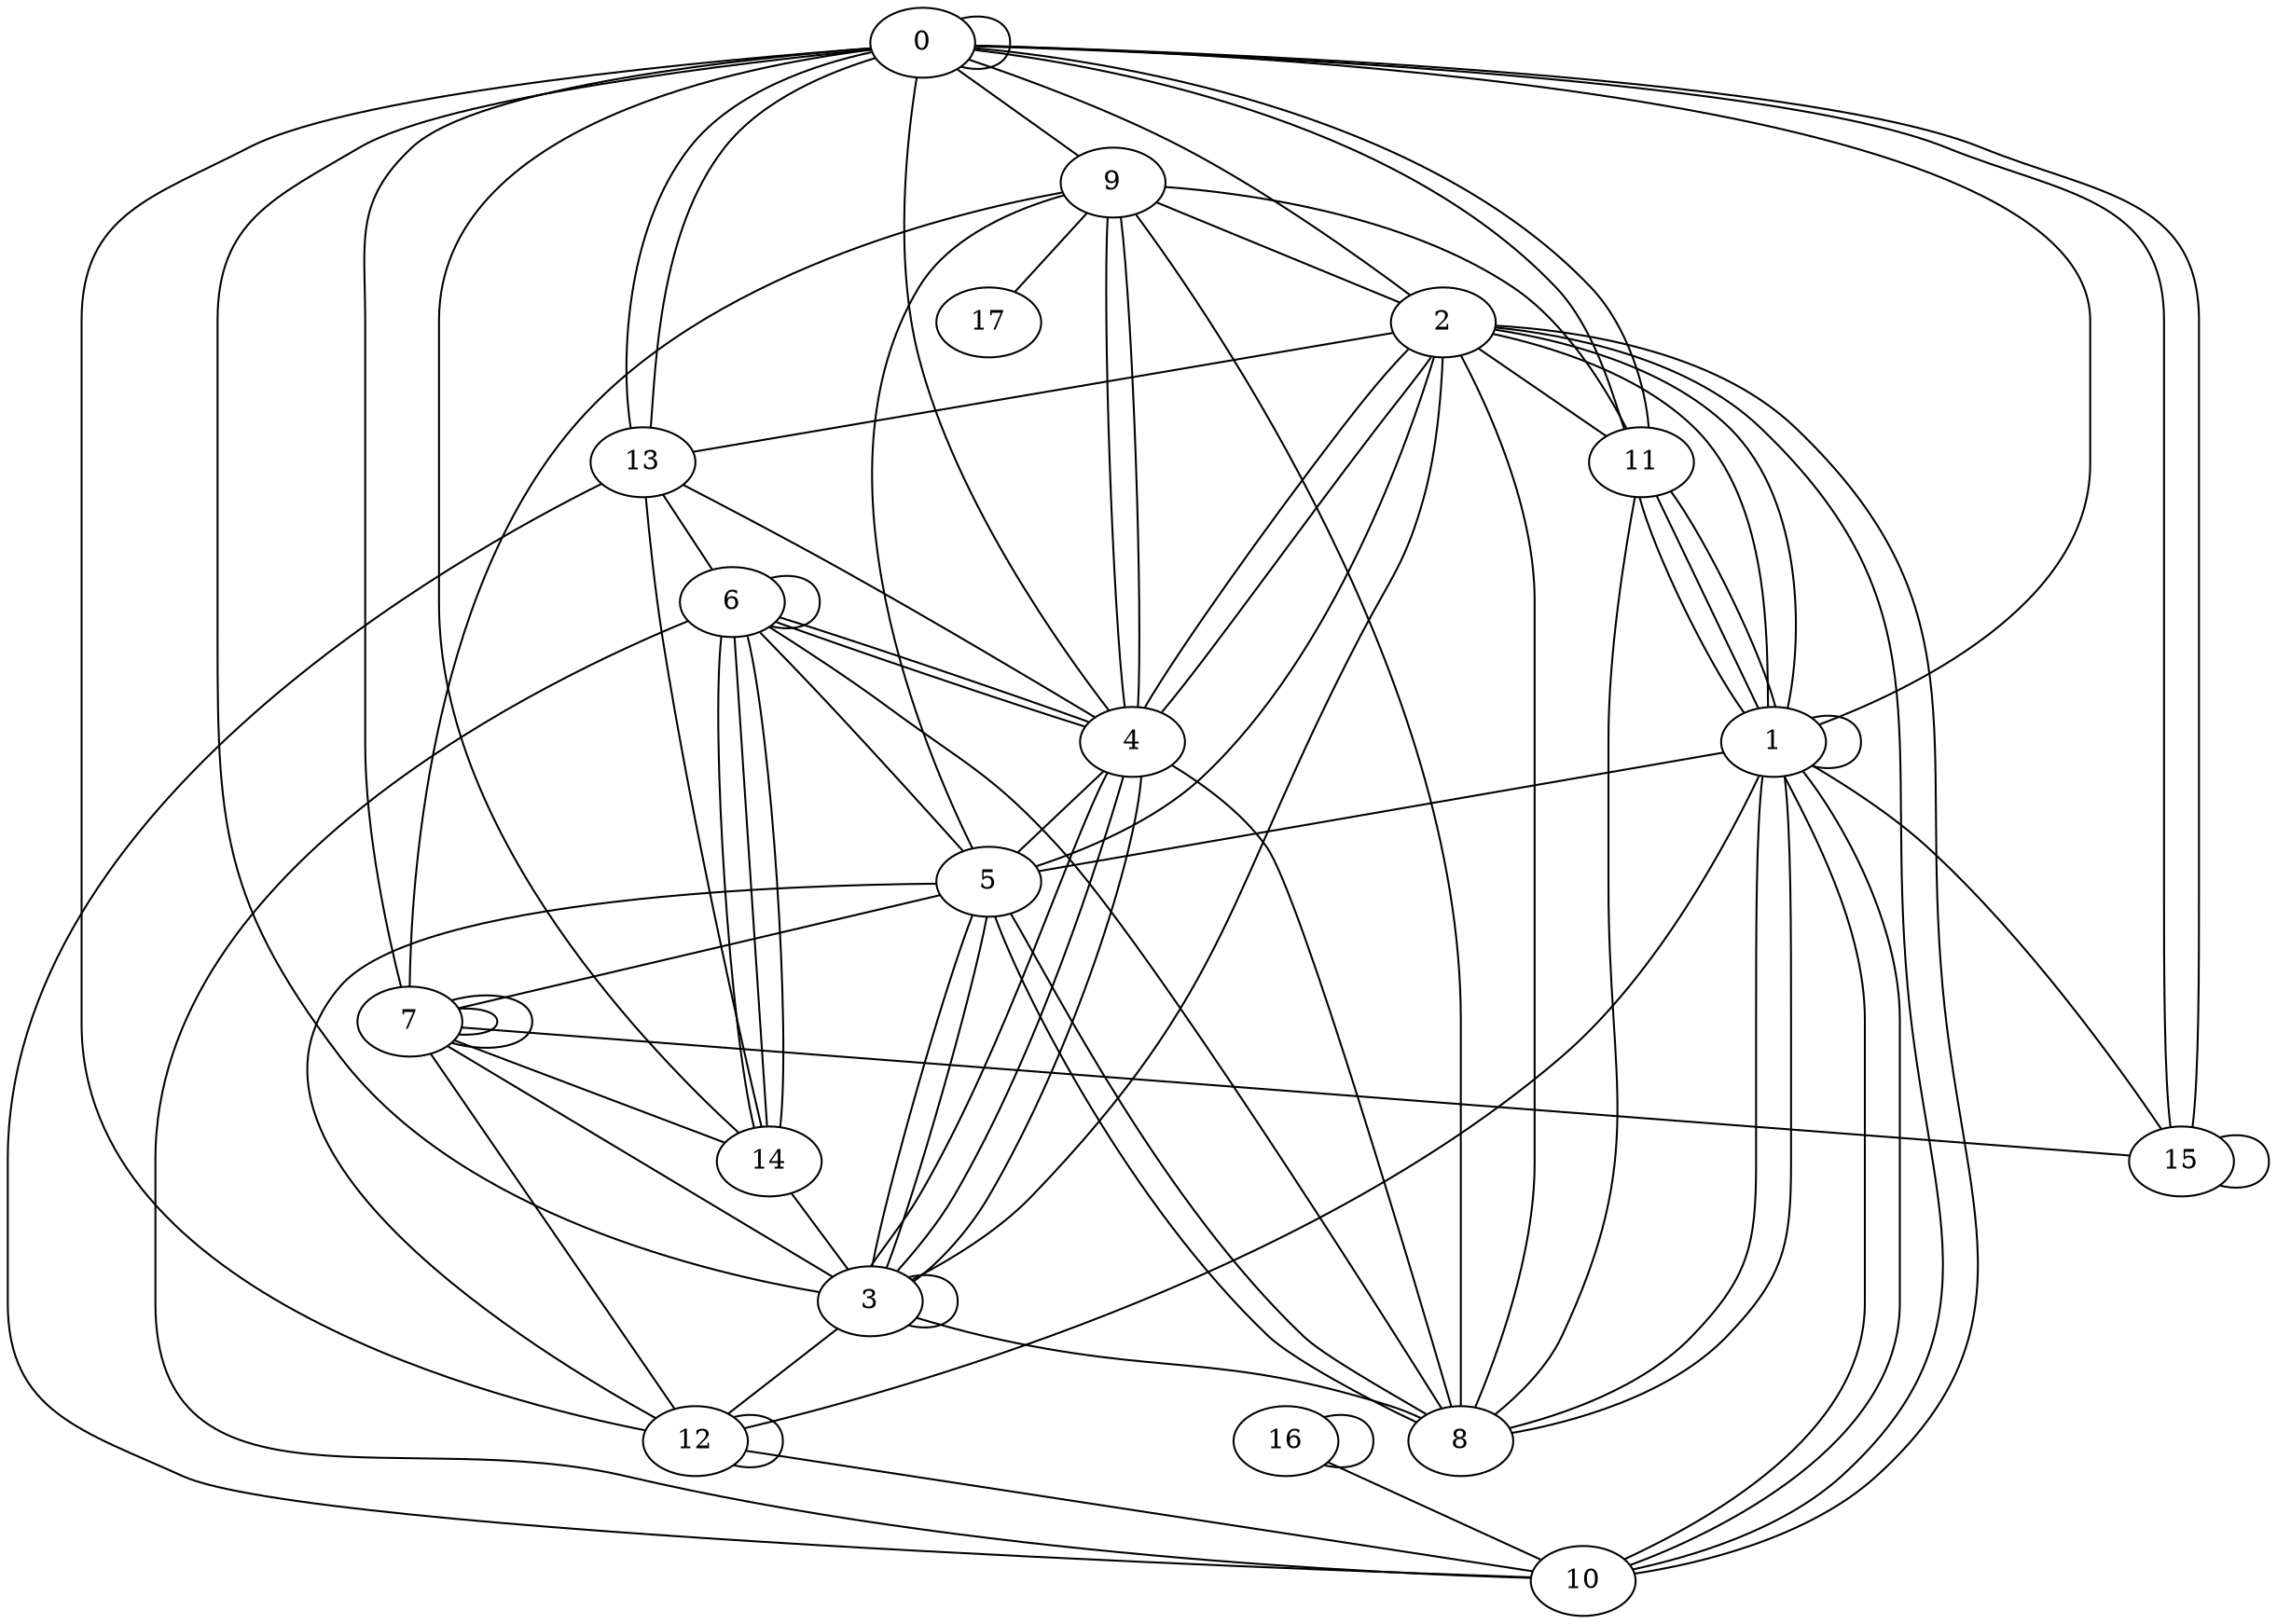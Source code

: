 graph G {
0;
1;
2;
3;
4;
5;
6;
7;
8;
9;
10;
11;
12;
13;
14;
15;
16;
17;
11--1 ;
1--10 ;
13--6 ;
11--0 ;
10--13 ;
1--15 ;
8--6 ;
1--1 ;
9--17 ;
12--5 ;
6--5 ;
4--0 ;
4--6 ;
3--0 ;
14--6 ;
12--12 ;
2--11 ;
14--13 ;
6--6 ;
7--0 ;
3--7 ;
4--9 ;
14--3 ;
2--4 ;
15--15 ;
11--8 ;
15--0 ;
11--0 ;
8--5 ;
8--4 ;
14--6 ;
4--3 ;
9--5 ;
9--11 ;
4--2 ;
16--16 ;
1--2 ;
1--0 ;
11--1 ;
10--6 ;
2--8 ;
6--14 ;
1--8 ;
4--9 ;
8--9 ;
2--13 ;
3--5 ;
12--7 ;
10--2 ;
14--0 ;
3--3 ;
12--10 ;
3--12 ;
0--15 ;
1--8 ;
2--0 ;
11--1 ;
16--10 ;
4--5 ;
0--9 ;
6--4 ;
7--15 ;
0--13 ;
9--2 ;
1--5 ;
7--9 ;
3--2 ;
8--5 ;
2--10 ;
3--8 ;
7--7 ;
4--3 ;
5--3 ;
5--2 ;
7--14 ;
0--13 ;
4--3 ;
1--2 ;
7--7 ;
1--12 ;
4--13 ;
12--0 ;
1--10 ;
0--0 ;
5--7 ;
}
